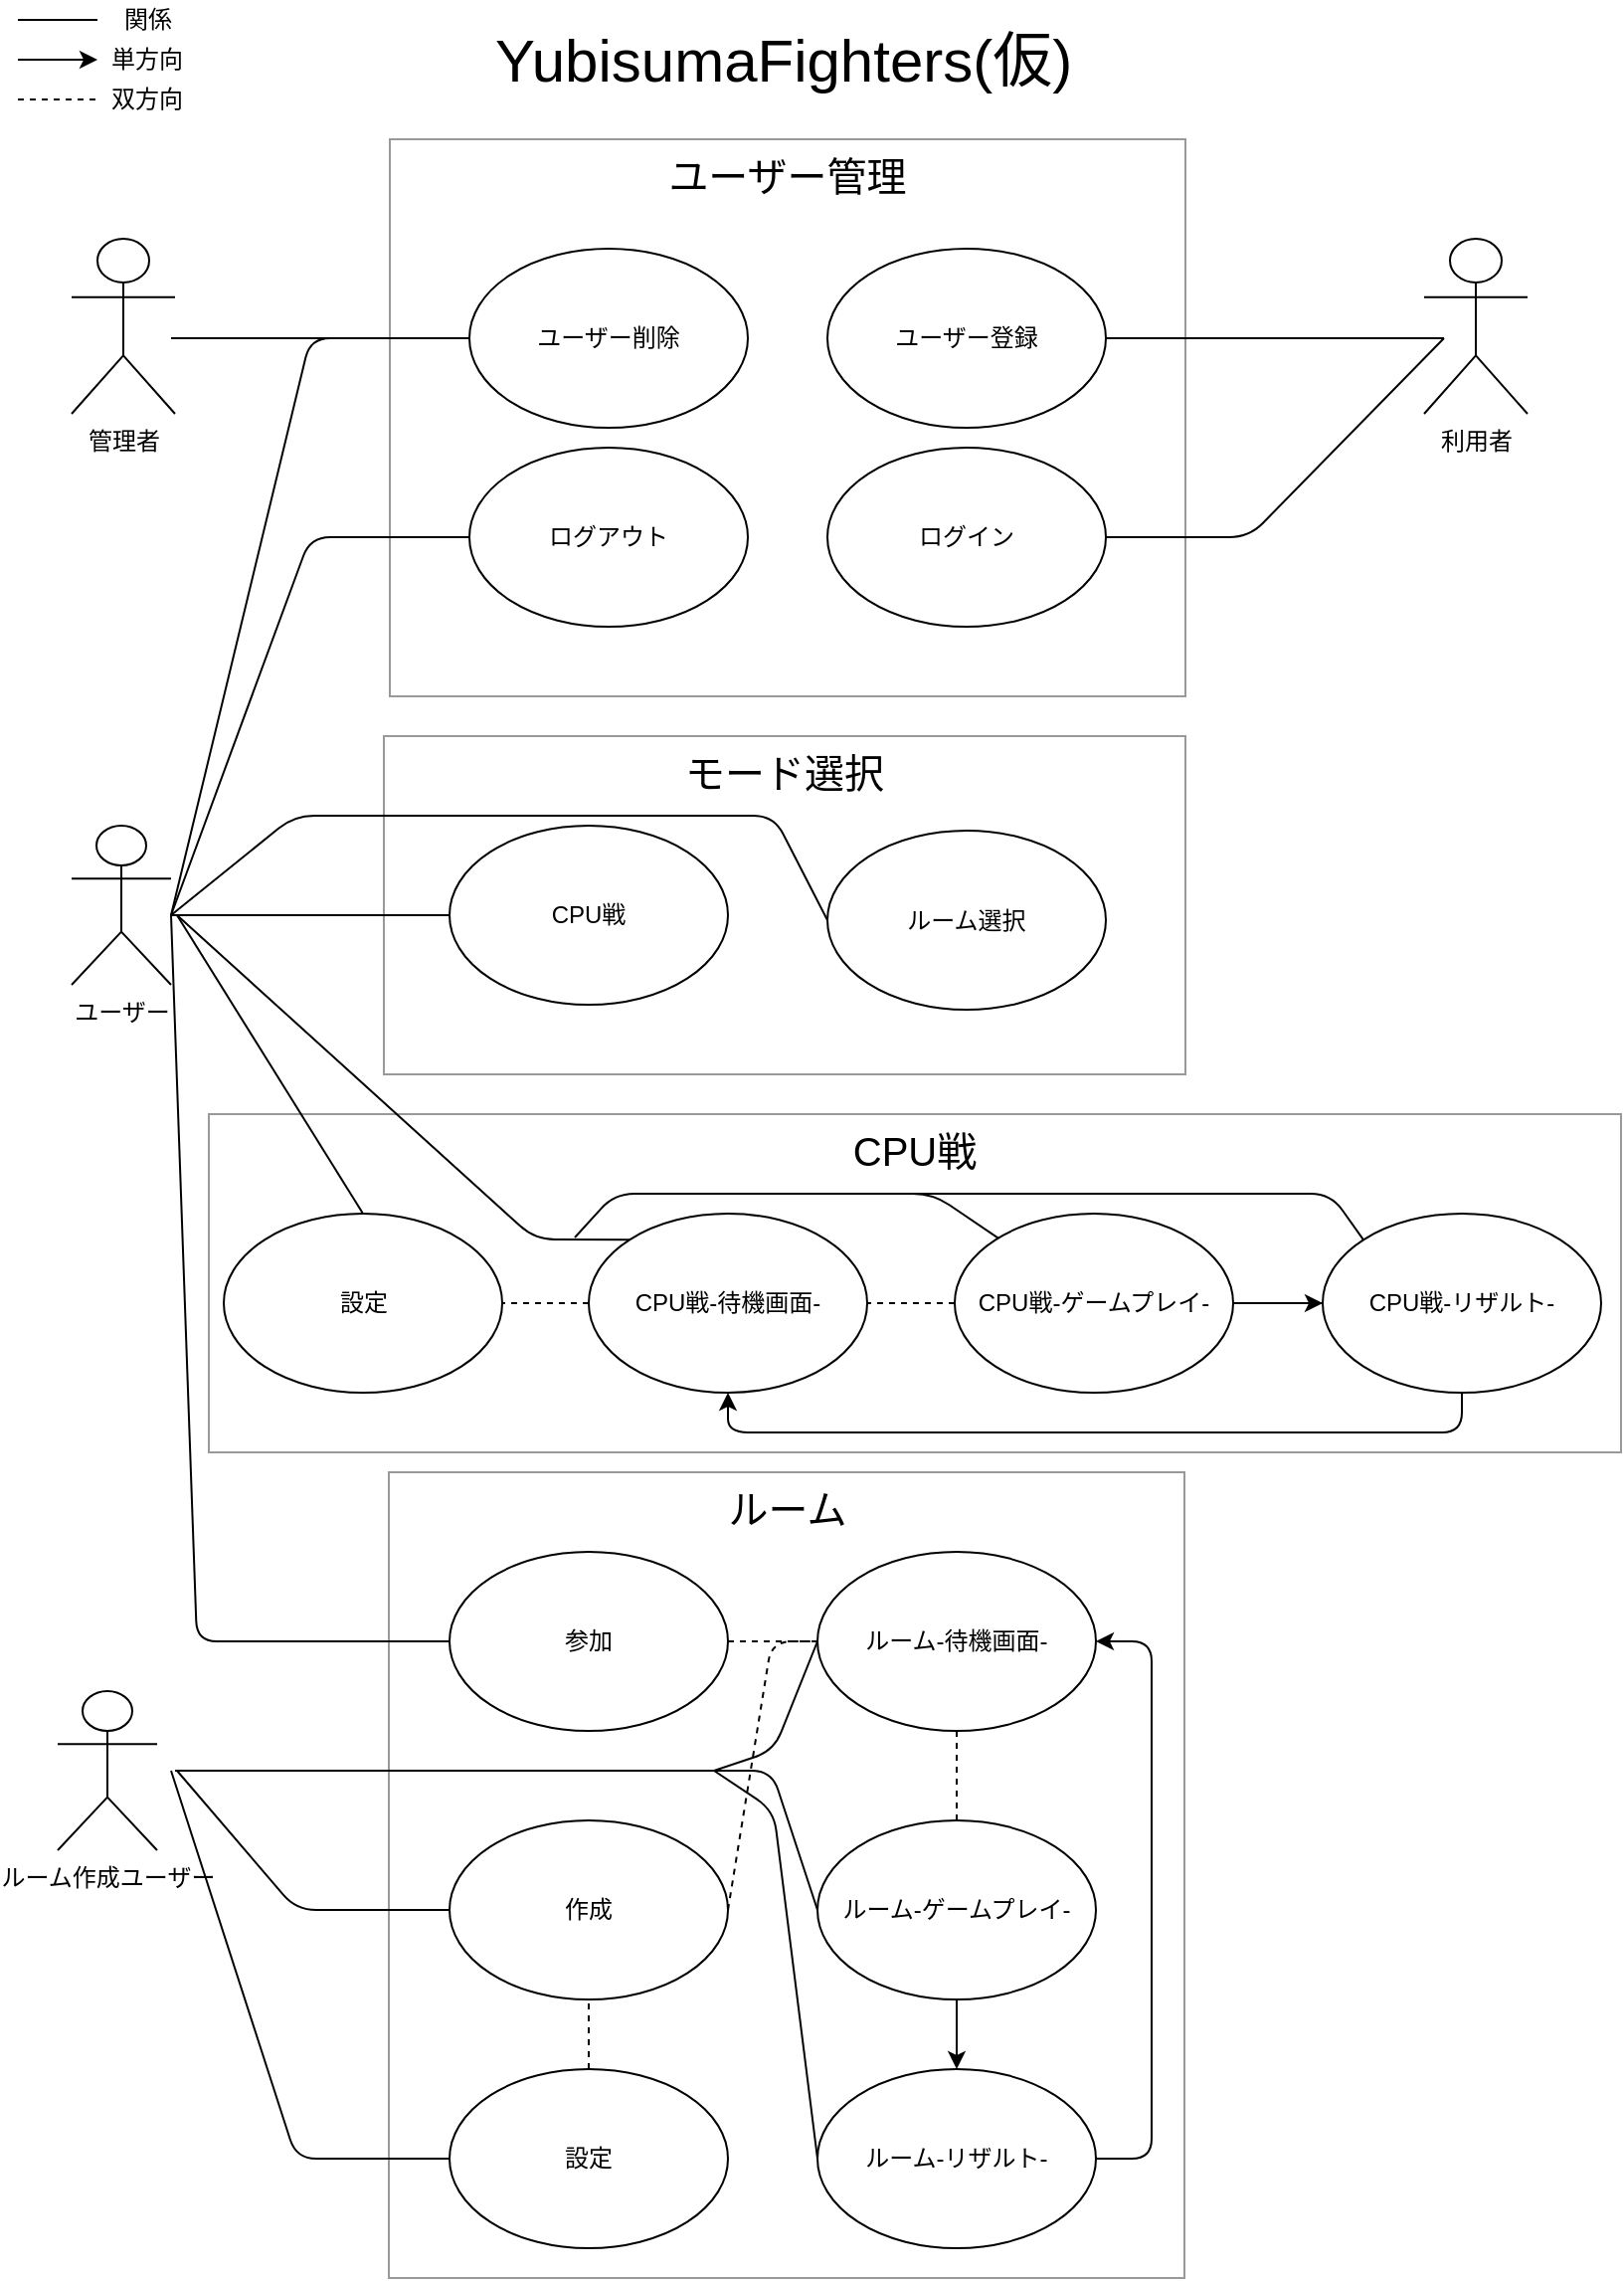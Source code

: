 <mxfile version="12.1.8" type="github" pages="2"><diagram id="97VduGTqJaSMDS_J7I0j" name="Page-1"><mxGraphModel dx="2560" dy="1295" grid="1" gridSize="10" guides="1" tooltips="1" connect="1" arrows="1" fold="1" page="1" pageScale="1" pageWidth="827" pageHeight="1169" math="0" shadow="0"><root><mxCell id="0"/><mxCell id="1" parent="0"/><mxCell id="gIfVcqYbtgTj9WYpj0n2-2" value="&lt;font style=&quot;font-size: 20px&quot;&gt;ユーザー管理&lt;/font&gt;" style="rounded=0;whiteSpace=wrap;html=1;align=center;opacity=40;verticalAlign=top;" parent="1" vertex="1"><mxGeometry x="207" y="80" width="400" height="280" as="geometry"/></mxCell><mxCell id="gIfVcqYbtgTj9WYpj0n2-4" value="ログイン" style="ellipse;whiteSpace=wrap;html=1;" parent="1" vertex="1"><mxGeometry x="427" y="235" width="140" height="90" as="geometry"/></mxCell><mxCell id="gIfVcqYbtgTj9WYpj0n2-6" value="ログアウト" style="ellipse;whiteSpace=wrap;html=1;" parent="1" vertex="1"><mxGeometry x="247" y="235" width="140" height="90" as="geometry"/></mxCell><mxCell id="gIfVcqYbtgTj9WYpj0n2-8" value="ユーザー登録" style="ellipse;whiteSpace=wrap;html=1;" parent="1" vertex="1"><mxGeometry x="427" y="135" width="140" height="90" as="geometry"/></mxCell><mxCell id="gIfVcqYbtgTj9WYpj0n2-12" value="" style="endArrow=none;html=1;entryX=0;entryY=0.5;entryDx=0;entryDy=0;" parent="1" target="gIfVcqYbtgTj9WYpj0n2-6" edge="1"><mxGeometry width="50" height="50" relative="1" as="geometry"><mxPoint x="97" y="470" as="sourcePoint"/><mxPoint x="257" y="190" as="targetPoint"/><Array as="points"><mxPoint x="167" y="280"/></Array></mxGeometry></mxCell><mxCell id="gIfVcqYbtgTj9WYpj0n2-18" value="利用者" style="shape=umlActor;verticalLabelPosition=bottom;labelBackgroundColor=#ffffff;verticalAlign=top;html=1;outlineConnect=0;" parent="1" vertex="1"><mxGeometry x="727" y="130" width="52" height="88" as="geometry"/></mxCell><mxCell id="gIfVcqYbtgTj9WYpj0n2-22" value="" style="endArrow=none;html=1;entryX=1;entryY=0.5;entryDx=0;entryDy=0;" parent="1" target="gIfVcqYbtgTj9WYpj0n2-8" edge="1"><mxGeometry width="50" height="50" relative="1" as="geometry"><mxPoint x="737" y="180" as="sourcePoint"/><mxPoint x="97" y="575" as="targetPoint"/></mxGeometry></mxCell><mxCell id="gIfVcqYbtgTj9WYpj0n2-24" value="" style="endArrow=none;html=1;entryX=1;entryY=0.5;entryDx=0;entryDy=0;" parent="1" target="gIfVcqYbtgTj9WYpj0n2-4" edge="1"><mxGeometry width="50" height="50" relative="1" as="geometry"><mxPoint x="737" y="180" as="sourcePoint"/><mxPoint x="577" y="190" as="targetPoint"/><Array as="points"><mxPoint x="639" y="280"/></Array></mxGeometry></mxCell><mxCell id="gIfVcqYbtgTj9WYpj0n2-26" value="ユーザー削除" style="ellipse;whiteSpace=wrap;html=1;" parent="1" vertex="1"><mxGeometry x="247" y="135" width="140" height="90" as="geometry"/></mxCell><mxCell id="gIfVcqYbtgTj9WYpj0n2-27" value="" style="endArrow=none;html=1;entryX=0;entryY=0.5;entryDx=0;entryDy=0;" parent="1" target="gIfVcqYbtgTj9WYpj0n2-26" edge="1"><mxGeometry width="50" height="50" relative="1" as="geometry"><mxPoint x="97" y="470" as="sourcePoint"/><mxPoint x="157" y="165" as="targetPoint"/><Array as="points"><mxPoint x="167" y="180"/></Array></mxGeometry></mxCell><mxCell id="gIfVcqYbtgTj9WYpj0n2-28" value="&lt;font style=&quot;font-size: 30px&quot;&gt;YubisumaFighters(仮)&lt;/font&gt;" style="text;html=1;resizable=0;points=[];autosize=1;align=left;verticalAlign=top;spacingTop=-4;" parent="1" vertex="1"><mxGeometry x="257.5" y="20" width="310" height="20" as="geometry"/></mxCell><mxCell id="gIfVcqYbtgTj9WYpj0n2-31" value="ユーザー" style="shape=umlActor;verticalLabelPosition=bottom;labelBackgroundColor=#ffffff;verticalAlign=top;html=1;outlineConnect=0;" parent="1" vertex="1"><mxGeometry x="47" y="425" width="50" height="80" as="geometry"/></mxCell><mxCell id="gIfVcqYbtgTj9WYpj0n2-32" value="&lt;span style=&quot;font-size: 20px&quot;&gt;モード選択&lt;/span&gt;" style="rounded=0;whiteSpace=wrap;html=1;align=center;opacity=40;verticalAlign=top;" parent="1" vertex="1"><mxGeometry x="204" y="380" width="403" height="170" as="geometry"/></mxCell><mxCell id="gIfVcqYbtgTj9WYpj0n2-35" value="ルーム選択" style="ellipse;whiteSpace=wrap;html=1;" parent="1" vertex="1"><mxGeometry x="427" y="427.5" width="140" height="90" as="geometry"/></mxCell><mxCell id="gIfVcqYbtgTj9WYpj0n2-41" value="CPU戦" style="ellipse;whiteSpace=wrap;html=1;" parent="1" vertex="1"><mxGeometry x="237" y="425" width="140" height="90" as="geometry"/></mxCell><mxCell id="gIfVcqYbtgTj9WYpj0n2-42" value="" style="endArrow=none;html=1;entryX=0;entryY=0.5;entryDx=0;entryDy=0;" parent="1" target="gIfVcqYbtgTj9WYpj0n2-41" edge="1"><mxGeometry width="50" height="50" relative="1" as="geometry"><mxPoint x="97" y="470" as="sourcePoint"/><mxPoint x="157" y="465" as="targetPoint"/></mxGeometry></mxCell><mxCell id="gIfVcqYbtgTj9WYpj0n2-43" value="管理者" style="shape=umlActor;verticalLabelPosition=bottom;labelBackgroundColor=#ffffff;verticalAlign=top;html=1;outlineConnect=0;" parent="1" vertex="1"><mxGeometry x="47" y="130" width="52" height="88" as="geometry"/></mxCell><mxCell id="gIfVcqYbtgTj9WYpj0n2-44" value="" style="endArrow=none;html=1;exitX=0;exitY=0.5;exitDx=0;exitDy=0;" parent="1" edge="1" source="gIfVcqYbtgTj9WYpj0n2-35"><mxGeometry width="50" height="50" relative="1" as="geometry"><mxPoint x="417" y="470" as="sourcePoint"/><mxPoint x="97" y="470" as="targetPoint"/><Array as="points"><mxPoint x="400" y="420"/><mxPoint x="159" y="420"/></Array></mxGeometry></mxCell><mxCell id="gIfVcqYbtgTj9WYpj0n2-45" value="" style="endArrow=none;html=1;entryX=0;entryY=0.5;entryDx=0;entryDy=0;" parent="1" target="gIfVcqYbtgTj9WYpj0n2-26" edge="1"><mxGeometry width="50" height="50" relative="1" as="geometry"><mxPoint x="97" y="180" as="sourcePoint"/><mxPoint x="177" y="180" as="targetPoint"/></mxGeometry></mxCell><mxCell id="gIfVcqYbtgTj9WYpj0n2-52" value="&lt;span style=&quot;font-size: 20px&quot;&gt;ルーム&lt;/span&gt;" style="rounded=0;whiteSpace=wrap;html=1;align=center;opacity=40;verticalAlign=top;" parent="1" vertex="1"><mxGeometry x="206.5" y="750" width="400" height="405" as="geometry"/></mxCell><mxCell id="gIfVcqYbtgTj9WYpj0n2-53" value="作成" style="ellipse;whiteSpace=wrap;html=1;" parent="1" vertex="1"><mxGeometry x="237" y="925" width="140" height="90" as="geometry"/></mxCell><mxCell id="gIfVcqYbtgTj9WYpj0n2-54" value="参加" style="ellipse;whiteSpace=wrap;html=1;" parent="1" vertex="1"><mxGeometry x="237" y="790" width="140" height="90" as="geometry"/></mxCell><mxCell id="gIfVcqYbtgTj9WYpj0n2-55" value="" style="endArrow=none;html=1;entryX=0;entryY=0.5;entryDx=0;entryDy=0;" parent="1" target="gIfVcqYbtgTj9WYpj0n2-54" edge="1"><mxGeometry width="50" height="50" relative="1" as="geometry"><mxPoint x="97" y="470" as="sourcePoint"/><mxPoint x="97" y="1000" as="targetPoint"/><Array as="points"><mxPoint x="110" y="835"/><mxPoint x="160" y="835"/></Array></mxGeometry></mxCell><mxCell id="gIfVcqYbtgTj9WYpj0n2-56" value="ルーム作成ユーザー" style="shape=umlActor;verticalLabelPosition=bottom;labelBackgroundColor=#ffffff;verticalAlign=top;html=1;outlineConnect=0;" parent="1" vertex="1"><mxGeometry x="40" y="860" width="50" height="80" as="geometry"/></mxCell><mxCell id="gIfVcqYbtgTj9WYpj0n2-57" value="" style="endArrow=none;html=1;entryX=0;entryY=0.5;entryDx=0;entryDy=0;" parent="1" target="gIfVcqYbtgTj9WYpj0n2-53" edge="1"><mxGeometry width="50" height="50" relative="1" as="geometry"><mxPoint x="100" y="900" as="sourcePoint"/><mxPoint x="97" y="1000" as="targetPoint"/><Array as="points"><mxPoint x="160" y="970"/></Array></mxGeometry></mxCell><mxCell id="gIfVcqYbtgTj9WYpj0n2-58" value="設定" style="ellipse;whiteSpace=wrap;html=1;" parent="1" vertex="1"><mxGeometry x="237" y="1050" width="140" height="90" as="geometry"/></mxCell><mxCell id="gIfVcqYbtgTj9WYpj0n2-59" value="" style="endArrow=none;html=1;exitX=0;exitY=0.5;exitDx=0;exitDy=0;" parent="1" source="gIfVcqYbtgTj9WYpj0n2-58" edge="1"><mxGeometry width="50" height="50" relative="1" as="geometry"><mxPoint x="47" y="1160" as="sourcePoint"/><mxPoint x="97" y="900" as="targetPoint"/><Array as="points"><mxPoint x="160" y="1095"/></Array></mxGeometry></mxCell><mxCell id="gPiRqr0n09R5pE2I6XHs-1" value="ルーム-待機画面-" style="ellipse;whiteSpace=wrap;html=1;" parent="1" vertex="1"><mxGeometry x="422" y="790" width="140" height="90" as="geometry"/></mxCell><mxCell id="gPiRqr0n09R5pE2I6XHs-2" value="" style="endArrow=none;dashed=1;html=1;exitX=1;exitY=0.5;exitDx=0;exitDy=0;entryX=0;entryY=0.5;entryDx=0;entryDy=0;" parent="1" source="gIfVcqYbtgTj9WYpj0n2-53" target="gPiRqr0n09R5pE2I6XHs-1" edge="1"><mxGeometry width="50" height="50" relative="1" as="geometry"><mxPoint x="417" y="980" as="sourcePoint"/><mxPoint x="447" y="960" as="targetPoint"/><Array as="points"><mxPoint x="399" y="835"/></Array></mxGeometry></mxCell><mxCell id="gPiRqr0n09R5pE2I6XHs-3" value="" style="endArrow=none;dashed=1;html=1;exitX=1;exitY=0.5;exitDx=0;exitDy=0;entryX=0;entryY=0.5;entryDx=0;entryDy=0;" parent="1" source="gIfVcqYbtgTj9WYpj0n2-54" target="gPiRqr0n09R5pE2I6XHs-1" edge="1"><mxGeometry width="50" height="50" relative="1" as="geometry"><mxPoint x="377" y="930" as="sourcePoint"/><mxPoint x="427" y="880" as="targetPoint"/><Array as="points"/></mxGeometry></mxCell><mxCell id="gPiRqr0n09R5pE2I6XHs-4" value="" style="endArrow=none;dashed=1;html=1;entryX=0.5;entryY=1;entryDx=0;entryDy=0;" parent="1" source="gIfVcqYbtgTj9WYpj0n2-58" target="gIfVcqYbtgTj9WYpj0n2-53" edge="1"><mxGeometry width="50" height="50" relative="1" as="geometry"><mxPoint x="17" y="1240" as="sourcePoint"/><mxPoint x="67" y="1190" as="targetPoint"/></mxGeometry></mxCell><mxCell id="fnJNv8BhCdYRqPv2MH-V-1" value="ルーム-ゲームプレイ-" style="ellipse;whiteSpace=wrap;html=1;" parent="1" vertex="1"><mxGeometry x="422" y="925" width="140" height="90" as="geometry"/></mxCell><mxCell id="fnJNv8BhCdYRqPv2MH-V-2" value="ルーム-リザルト-" style="ellipse;whiteSpace=wrap;html=1;" parent="1" vertex="1"><mxGeometry x="422" y="1050" width="140" height="90" as="geometry"/></mxCell><mxCell id="fnJNv8BhCdYRqPv2MH-V-10" value="" style="endArrow=none;dashed=1;html=1;entryX=0.5;entryY=1;entryDx=0;entryDy=0;exitX=0.5;exitY=0;exitDx=0;exitDy=0;" parent="1" source="fnJNv8BhCdYRqPv2MH-V-1" target="gPiRqr0n09R5pE2I6XHs-1" edge="1"><mxGeometry width="50" height="50" relative="1" as="geometry"><mxPoint x="419" y="960" as="sourcePoint"/><mxPoint x="469" y="910" as="targetPoint"/></mxGeometry></mxCell><mxCell id="fnJNv8BhCdYRqPv2MH-V-12" value="" style="endArrow=none;html=1;entryX=0;entryY=0.5;entryDx=0;entryDy=0;" parent="1" target="gPiRqr0n09R5pE2I6XHs-1" edge="1"><mxGeometry width="50" height="50" relative="1" as="geometry"><mxPoint x="370" y="900" as="sourcePoint"/><mxPoint x="149" y="870" as="targetPoint"/><Array as="points"><mxPoint x="400" y="890"/></Array></mxGeometry></mxCell><mxCell id="fnJNv8BhCdYRqPv2MH-V-13" value="" style="endArrow=none;html=1;entryX=0;entryY=0.5;entryDx=0;entryDy=0;" parent="1" target="fnJNv8BhCdYRqPv2MH-V-1" edge="1"><mxGeometry width="50" height="50" relative="1" as="geometry"><mxPoint x="99" y="900" as="sourcePoint"/><mxPoint x="189" y="840" as="targetPoint"/><Array as="points"><mxPoint x="159" y="900"/><mxPoint x="399" y="900"/></Array></mxGeometry></mxCell><mxCell id="fnJNv8BhCdYRqPv2MH-V-14" value="" style="endArrow=none;html=1;entryX=0;entryY=0.5;entryDx=0;entryDy=0;" parent="1" target="fnJNv8BhCdYRqPv2MH-V-2" edge="1"><mxGeometry width="50" height="50" relative="1" as="geometry"><mxPoint x="370" y="900" as="sourcePoint"/><mxPoint x="179" y="940" as="targetPoint"/><Array as="points"><mxPoint x="400" y="920"/></Array></mxGeometry></mxCell><mxCell id="TgOiWxdpL1nTIKVXhHPk-5" value="&lt;span style=&quot;font-size: 20px&quot;&gt;CPU戦&lt;/span&gt;" style="rounded=0;whiteSpace=wrap;html=1;align=center;opacity=40;verticalAlign=top;" vertex="1" parent="1"><mxGeometry x="116" y="570" width="710" height="170" as="geometry"/></mxCell><mxCell id="TgOiWxdpL1nTIKVXhHPk-8" value="CPU戦-待機画面-" style="ellipse;whiteSpace=wrap;html=1;" vertex="1" parent="1"><mxGeometry x="307" y="620" width="140" height="90" as="geometry"/></mxCell><mxCell id="TgOiWxdpL1nTIKVXhHPk-9" value="CPU戦-ゲームプレイ-" style="ellipse;whiteSpace=wrap;html=1;" vertex="1" parent="1"><mxGeometry x="491" y="620" width="140" height="90" as="geometry"/></mxCell><mxCell id="TgOiWxdpL1nTIKVXhHPk-10" value="CPU戦-リザルト-" style="ellipse;whiteSpace=wrap;html=1;" vertex="1" parent="1"><mxGeometry x="676" y="620" width="140" height="90" as="geometry"/></mxCell><mxCell id="xXn647Is5qIIk7ZZhh-r-2" value="" style="endArrow=none;dashed=1;html=1;entryX=1;entryY=0.5;entryDx=0;entryDy=0;exitX=0;exitY=0.5;exitDx=0;exitDy=0;" edge="1" parent="1" source="TgOiWxdpL1nTIKVXhHPk-9" target="TgOiWxdpL1nTIKVXhHPk-8"><mxGeometry width="50" height="50" relative="1" as="geometry"><mxPoint x="26" y="1230" as="sourcePoint"/><mxPoint x="76" y="1180" as="targetPoint"/></mxGeometry></mxCell><mxCell id="xXn647Is5qIIk7ZZhh-r-3" value="" style="endArrow=none;dashed=1;html=1;exitX=0;exitY=0.5;exitDx=0;exitDy=0;entryX=1;entryY=0.5;entryDx=0;entryDy=0;" edge="1" parent="1" source="TgOiWxdpL1nTIKVXhHPk-10" target="TgOiWxdpL1nTIKVXhHPk-9"><mxGeometry width="50" height="50" relative="1" as="geometry"><mxPoint x="450.5" y="675.0" as="sourcePoint"/><mxPoint x="586" y="665" as="targetPoint"/></mxGeometry></mxCell><mxCell id="xXn647Is5qIIk7ZZhh-r-5" value="設定" style="ellipse;whiteSpace=wrap;html=1;" vertex="1" parent="1"><mxGeometry x="123.5" y="620" width="140" height="90" as="geometry"/></mxCell><mxCell id="xXn647Is5qIIk7ZZhh-r-6" value="" style="endArrow=none;dashed=1;html=1;entryX=1;entryY=0.5;entryDx=0;entryDy=0;exitX=0;exitY=0.5;exitDx=0;exitDy=0;" edge="1" parent="1" source="TgOiWxdpL1nTIKVXhHPk-8" target="xXn647Is5qIIk7ZZhh-r-5"><mxGeometry width="50" height="50" relative="1" as="geometry"><mxPoint x="501.0" y="675.0" as="sourcePoint"/><mxPoint x="456" y="675.0" as="targetPoint"/></mxGeometry></mxCell><mxCell id="xXn647Is5qIIk7ZZhh-r-7" value="" style="endArrow=classic;html=1;exitX=0.5;exitY=1;exitDx=0;exitDy=0;" edge="1" parent="1" source="fnJNv8BhCdYRqPv2MH-V-1" target="fnJNv8BhCdYRqPv2MH-V-2"><mxGeometry width="50" height="50" relative="1" as="geometry"><mxPoint x="530" y="1060" as="sourcePoint"/><mxPoint x="580" y="1010" as="targetPoint"/></mxGeometry></mxCell><mxCell id="xXn647Is5qIIk7ZZhh-r-8" value="" style="endArrow=classic;html=1;exitX=1;exitY=0.5;exitDx=0;exitDy=0;entryX=1;entryY=0.5;entryDx=0;entryDy=0;" edge="1" parent="1" source="fnJNv8BhCdYRqPv2MH-V-2" target="gPiRqr0n09R5pE2I6XHs-1"><mxGeometry width="50" height="50" relative="1" as="geometry"><mxPoint x="530" y="1090" as="sourcePoint"/><mxPoint x="580" y="1040" as="targetPoint"/><Array as="points"><mxPoint x="590" y="1095"/><mxPoint x="590" y="835"/></Array></mxGeometry></mxCell><mxCell id="xXn647Is5qIIk7ZZhh-r-11" value="" style="endArrow=classic;html=1;exitX=1;exitY=0.5;exitDx=0;exitDy=0;entryX=0;entryY=0.5;entryDx=0;entryDy=0;" edge="1" parent="1" source="TgOiWxdpL1nTIKVXhHPk-9" target="TgOiWxdpL1nTIKVXhHPk-10"><mxGeometry width="50" height="50" relative="1" as="geometry"><mxPoint x="660" y="870" as="sourcePoint"/><mxPoint x="710" y="820" as="targetPoint"/></mxGeometry></mxCell><mxCell id="xXn647Is5qIIk7ZZhh-r-12" value="" style="endArrow=none;html=1;entryX=0.5;entryY=0;entryDx=0;entryDy=0;" edge="1" parent="1" target="xXn647Is5qIIk7ZZhh-r-5"><mxGeometry width="50" height="50" relative="1" as="geometry"><mxPoint x="100" y="470" as="sourcePoint"/><mxPoint x="180" y="510" as="targetPoint"/></mxGeometry></mxCell><mxCell id="xXn647Is5qIIk7ZZhh-r-13" value="" style="endArrow=none;html=1;entryX=0;entryY=0;entryDx=0;entryDy=0;" edge="1" parent="1" target="TgOiWxdpL1nTIKVXhHPk-8"><mxGeometry width="50" height="50" relative="1" as="geometry"><mxPoint x="100" y="470" as="sourcePoint"/><mxPoint x="203.5" y="630.0" as="targetPoint"/><Array as="points"><mxPoint x="280" y="633"/></Array></mxGeometry></mxCell><mxCell id="xXn647Is5qIIk7ZZhh-r-14" value="" style="endArrow=none;html=1;" edge="1" parent="1" source="TgOiWxdpL1nTIKVXhHPk-9"><mxGeometry width="50" height="50" relative="1" as="geometry"><mxPoint y="650" as="sourcePoint"/><mxPoint x="300" y="632" as="targetPoint"/><Array as="points"><mxPoint x="480" y="610"/><mxPoint x="320" y="610"/></Array></mxGeometry></mxCell><mxCell id="xXn647Is5qIIk7ZZhh-r-15" value="" style="endArrow=classic;html=1;exitX=0.5;exitY=1;exitDx=0;exitDy=0;entryX=0.5;entryY=1;entryDx=0;entryDy=0;" edge="1" parent="1" source="TgOiWxdpL1nTIKVXhHPk-10" target="TgOiWxdpL1nTIKVXhHPk-8"><mxGeometry width="50" height="50" relative="1" as="geometry"><mxPoint x="580" y="770" as="sourcePoint"/><mxPoint x="630" y="720" as="targetPoint"/><Array as="points"><mxPoint x="746" y="730"/><mxPoint x="377" y="730"/></Array></mxGeometry></mxCell><mxCell id="xXn647Is5qIIk7ZZhh-r-17" value="" style="endArrow=none;html=1;entryX=0;entryY=0;entryDx=0;entryDy=0;" edge="1" parent="1" target="TgOiWxdpL1nTIKVXhHPk-10"><mxGeometry width="50" height="50" relative="1" as="geometry"><mxPoint x="460" y="610" as="sourcePoint"/><mxPoint x="50" y="700" as="targetPoint"/><Array as="points"><mxPoint x="680" y="610"/></Array></mxGeometry></mxCell><mxCell id="xXn647Is5qIIk7ZZhh-r-18" value="" style="endArrow=none;dashed=1;html=1;" edge="1" parent="1"><mxGeometry width="50" height="50" relative="1" as="geometry"><mxPoint x="20" y="60" as="sourcePoint"/><mxPoint x="60" y="60" as="targetPoint"/></mxGeometry></mxCell><mxCell id="xXn647Is5qIIk7ZZhh-r-19" value="" style="endArrow=classic;html=1;" edge="1" parent="1"><mxGeometry width="50" height="50" relative="1" as="geometry"><mxPoint x="20" y="40" as="sourcePoint"/><mxPoint x="60" y="40" as="targetPoint"/></mxGeometry></mxCell><mxCell id="xXn647Is5qIIk7ZZhh-r-20" value="双方向" style="text;html=1;strokeColor=none;fillColor=none;align=center;verticalAlign=middle;whiteSpace=wrap;rounded=0;" vertex="1" parent="1"><mxGeometry x="65" y="50" width="40" height="20" as="geometry"/></mxCell><mxCell id="xXn647Is5qIIk7ZZhh-r-21" value="単方向" style="text;html=1;strokeColor=none;fillColor=none;align=center;verticalAlign=middle;whiteSpace=wrap;rounded=0;" vertex="1" parent="1"><mxGeometry x="65" y="30" width="40" height="20" as="geometry"/></mxCell><mxCell id="xXn647Is5qIIk7ZZhh-r-24" value="" style="endArrow=none;html=1;" edge="1" parent="1"><mxGeometry width="50" height="50" relative="1" as="geometry"><mxPoint x="60" y="20" as="sourcePoint"/><mxPoint x="20" y="20" as="targetPoint"/></mxGeometry></mxCell><mxCell id="xXn647Is5qIIk7ZZhh-r-25" value="関係" style="text;html=1;strokeColor=none;fillColor=none;align=center;verticalAlign=middle;whiteSpace=wrap;rounded=0;" vertex="1" parent="1"><mxGeometry x="62.5" y="10" width="45" height="20" as="geometry"/></mxCell></root></mxGraphModel></diagram><diagram id="6b3ry8bl7nmae_3fVDMm" name="ページ2"><mxGraphModel dx="1024" dy="518" grid="1" gridSize="10" guides="1" tooltips="1" connect="1" arrows="1" fold="1" page="1" pageScale="1" pageWidth="827" pageHeight="1169" math="0" shadow="0"><root><mxCell id="OfrQSh8S4dGJqb2buW3e-0"/><mxCell id="OfrQSh8S4dGJqb2buW3e-1" parent="OfrQSh8S4dGJqb2buW3e-0"/></root></mxGraphModel></diagram></mxfile>
